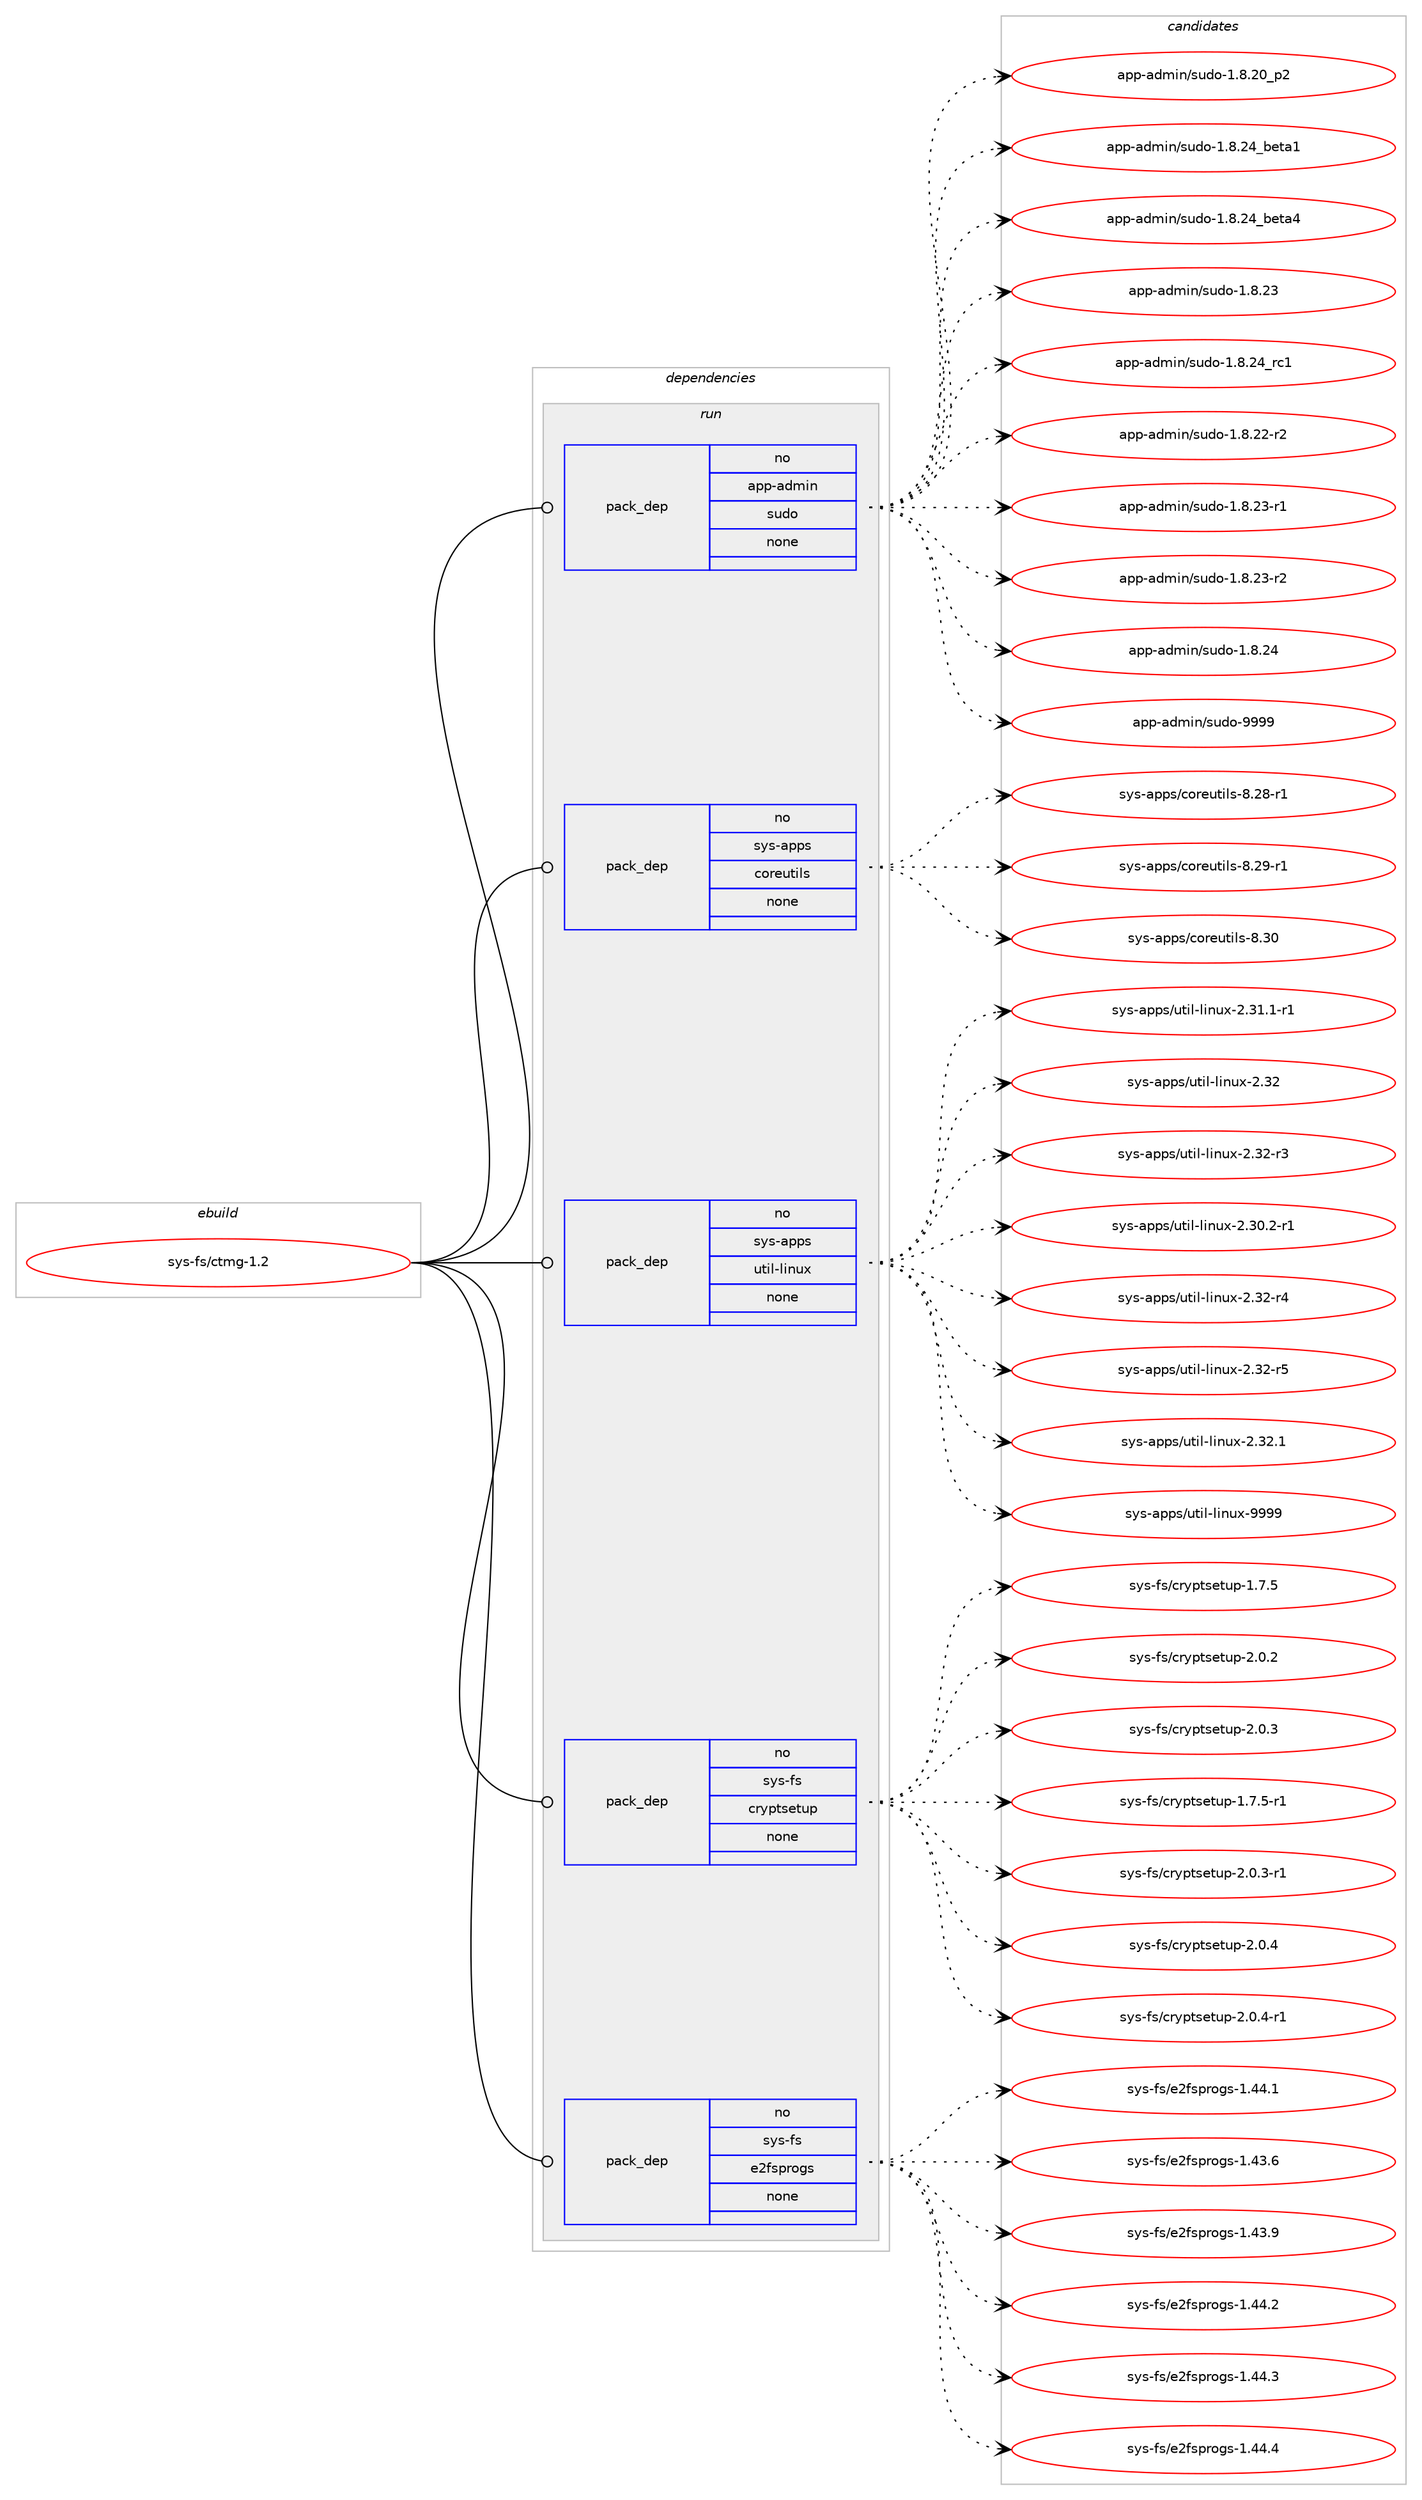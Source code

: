 digraph prolog {

# *************
# Graph options
# *************

newrank=true;
concentrate=true;
compound=true;
graph [rankdir=LR,fontname=Helvetica,fontsize=10,ranksep=1.5];#, ranksep=2.5, nodesep=0.2];
edge  [arrowhead=vee];
node  [fontname=Helvetica,fontsize=10];

# **********
# The ebuild
# **********

subgraph cluster_leftcol {
color=gray;
rank=same;
label=<<i>ebuild</i>>;
id [label="sys-fs/ctmg-1.2", color=red, width=4, href="../sys-fs/ctmg-1.2.svg"];
}

# ****************
# The dependencies
# ****************

subgraph cluster_midcol {
color=gray;
label=<<i>dependencies</i>>;
subgraph cluster_compile {
fillcolor="#eeeeee";
style=filled;
label=<<i>compile</i>>;
}
subgraph cluster_compileandrun {
fillcolor="#eeeeee";
style=filled;
label=<<i>compile and run</i>>;
}
subgraph cluster_run {
fillcolor="#eeeeee";
style=filled;
label=<<i>run</i>>;
subgraph pack433 {
dependency541 [label=<<TABLE BORDER="0" CELLBORDER="1" CELLSPACING="0" CELLPADDING="4" WIDTH="220"><TR><TD ROWSPAN="6" CELLPADDING="30">pack_dep</TD></TR><TR><TD WIDTH="110">no</TD></TR><TR><TD>app-admin</TD></TR><TR><TD>sudo</TD></TR><TR><TD>none</TD></TR><TR><TD></TD></TR></TABLE>>, shape=none, color=blue];
}
id:e -> dependency541:w [weight=20,style="solid",arrowhead="odot"];
subgraph pack434 {
dependency542 [label=<<TABLE BORDER="0" CELLBORDER="1" CELLSPACING="0" CELLPADDING="4" WIDTH="220"><TR><TD ROWSPAN="6" CELLPADDING="30">pack_dep</TD></TR><TR><TD WIDTH="110">no</TD></TR><TR><TD>sys-apps</TD></TR><TR><TD>coreutils</TD></TR><TR><TD>none</TD></TR><TR><TD></TD></TR></TABLE>>, shape=none, color=blue];
}
id:e -> dependency542:w [weight=20,style="solid",arrowhead="odot"];
subgraph pack435 {
dependency543 [label=<<TABLE BORDER="0" CELLBORDER="1" CELLSPACING="0" CELLPADDING="4" WIDTH="220"><TR><TD ROWSPAN="6" CELLPADDING="30">pack_dep</TD></TR><TR><TD WIDTH="110">no</TD></TR><TR><TD>sys-apps</TD></TR><TR><TD>util-linux</TD></TR><TR><TD>none</TD></TR><TR><TD></TD></TR></TABLE>>, shape=none, color=blue];
}
id:e -> dependency543:w [weight=20,style="solid",arrowhead="odot"];
subgraph pack436 {
dependency544 [label=<<TABLE BORDER="0" CELLBORDER="1" CELLSPACING="0" CELLPADDING="4" WIDTH="220"><TR><TD ROWSPAN="6" CELLPADDING="30">pack_dep</TD></TR><TR><TD WIDTH="110">no</TD></TR><TR><TD>sys-fs</TD></TR><TR><TD>cryptsetup</TD></TR><TR><TD>none</TD></TR><TR><TD></TD></TR></TABLE>>, shape=none, color=blue];
}
id:e -> dependency544:w [weight=20,style="solid",arrowhead="odot"];
subgraph pack437 {
dependency545 [label=<<TABLE BORDER="0" CELLBORDER="1" CELLSPACING="0" CELLPADDING="4" WIDTH="220"><TR><TD ROWSPAN="6" CELLPADDING="30">pack_dep</TD></TR><TR><TD WIDTH="110">no</TD></TR><TR><TD>sys-fs</TD></TR><TR><TD>e2fsprogs</TD></TR><TR><TD>none</TD></TR><TR><TD></TD></TR></TABLE>>, shape=none, color=blue];
}
id:e -> dependency545:w [weight=20,style="solid",arrowhead="odot"];
}
}

# **************
# The candidates
# **************

subgraph cluster_choices {
rank=same;
color=gray;
label=<<i>candidates</i>>;

subgraph choice433 {
color=black;
nodesep=1;
choice97112112459710010910511047115117100111454946564650489511250 [label="app-admin/sudo-1.8.20_p2", color=red, width=4,href="../app-admin/sudo-1.8.20_p2.svg"];
choice971121124597100109105110471151171001114549465646505295981011169749 [label="app-admin/sudo-1.8.24_beta1", color=red, width=4,href="../app-admin/sudo-1.8.24_beta1.svg"];
choice971121124597100109105110471151171001114549465646505295981011169752 [label="app-admin/sudo-1.8.24_beta4", color=red, width=4,href="../app-admin/sudo-1.8.24_beta4.svg"];
choice9711211245971001091051104711511710011145494656465051 [label="app-admin/sudo-1.8.23", color=red, width=4,href="../app-admin/sudo-1.8.23.svg"];
choice9711211245971001091051104711511710011145494656465052951149949 [label="app-admin/sudo-1.8.24_rc1", color=red, width=4,href="../app-admin/sudo-1.8.24_rc1.svg"];
choice97112112459710010910511047115117100111454946564650504511450 [label="app-admin/sudo-1.8.22-r2", color=red, width=4,href="../app-admin/sudo-1.8.22-r2.svg"];
choice97112112459710010910511047115117100111454946564650514511449 [label="app-admin/sudo-1.8.23-r1", color=red, width=4,href="../app-admin/sudo-1.8.23-r1.svg"];
choice97112112459710010910511047115117100111454946564650514511450 [label="app-admin/sudo-1.8.23-r2", color=red, width=4,href="../app-admin/sudo-1.8.23-r2.svg"];
choice9711211245971001091051104711511710011145494656465052 [label="app-admin/sudo-1.8.24", color=red, width=4,href="../app-admin/sudo-1.8.24.svg"];
choice971121124597100109105110471151171001114557575757 [label="app-admin/sudo-9999", color=red, width=4,href="../app-admin/sudo-9999.svg"];
dependency541:e -> choice97112112459710010910511047115117100111454946564650489511250:w [style=dotted,weight="100"];
dependency541:e -> choice971121124597100109105110471151171001114549465646505295981011169749:w [style=dotted,weight="100"];
dependency541:e -> choice971121124597100109105110471151171001114549465646505295981011169752:w [style=dotted,weight="100"];
dependency541:e -> choice9711211245971001091051104711511710011145494656465051:w [style=dotted,weight="100"];
dependency541:e -> choice9711211245971001091051104711511710011145494656465052951149949:w [style=dotted,weight="100"];
dependency541:e -> choice97112112459710010910511047115117100111454946564650504511450:w [style=dotted,weight="100"];
dependency541:e -> choice97112112459710010910511047115117100111454946564650514511449:w [style=dotted,weight="100"];
dependency541:e -> choice97112112459710010910511047115117100111454946564650514511450:w [style=dotted,weight="100"];
dependency541:e -> choice9711211245971001091051104711511710011145494656465052:w [style=dotted,weight="100"];
dependency541:e -> choice971121124597100109105110471151171001114557575757:w [style=dotted,weight="100"];
}
subgraph choice434 {
color=black;
nodesep=1;
choice1151211154597112112115479911111410111711610510811545564650564511449 [label="sys-apps/coreutils-8.28-r1", color=red, width=4,href="../sys-apps/coreutils-8.28-r1.svg"];
choice1151211154597112112115479911111410111711610510811545564650574511449 [label="sys-apps/coreutils-8.29-r1", color=red, width=4,href="../sys-apps/coreutils-8.29-r1.svg"];
choice115121115459711211211547991111141011171161051081154556465148 [label="sys-apps/coreutils-8.30", color=red, width=4,href="../sys-apps/coreutils-8.30.svg"];
dependency542:e -> choice1151211154597112112115479911111410111711610510811545564650564511449:w [style=dotted,weight="100"];
dependency542:e -> choice1151211154597112112115479911111410111711610510811545564650574511449:w [style=dotted,weight="100"];
dependency542:e -> choice115121115459711211211547991111141011171161051081154556465148:w [style=dotted,weight="100"];
}
subgraph choice435 {
color=black;
nodesep=1;
choice11512111545971121121154711711610510845108105110117120455046514946494511449 [label="sys-apps/util-linux-2.31.1-r1", color=red, width=4,href="../sys-apps/util-linux-2.31.1-r1.svg"];
choice115121115459711211211547117116105108451081051101171204550465150 [label="sys-apps/util-linux-2.32", color=red, width=4,href="../sys-apps/util-linux-2.32.svg"];
choice1151211154597112112115471171161051084510810511011712045504651504511451 [label="sys-apps/util-linux-2.32-r3", color=red, width=4,href="../sys-apps/util-linux-2.32-r3.svg"];
choice11512111545971121121154711711610510845108105110117120455046514846504511449 [label="sys-apps/util-linux-2.30.2-r1", color=red, width=4,href="../sys-apps/util-linux-2.30.2-r1.svg"];
choice1151211154597112112115471171161051084510810511011712045504651504511452 [label="sys-apps/util-linux-2.32-r4", color=red, width=4,href="../sys-apps/util-linux-2.32-r4.svg"];
choice1151211154597112112115471171161051084510810511011712045504651504511453 [label="sys-apps/util-linux-2.32-r5", color=red, width=4,href="../sys-apps/util-linux-2.32-r5.svg"];
choice1151211154597112112115471171161051084510810511011712045504651504649 [label="sys-apps/util-linux-2.32.1", color=red, width=4,href="../sys-apps/util-linux-2.32.1.svg"];
choice115121115459711211211547117116105108451081051101171204557575757 [label="sys-apps/util-linux-9999", color=red, width=4,href="../sys-apps/util-linux-9999.svg"];
dependency543:e -> choice11512111545971121121154711711610510845108105110117120455046514946494511449:w [style=dotted,weight="100"];
dependency543:e -> choice115121115459711211211547117116105108451081051101171204550465150:w [style=dotted,weight="100"];
dependency543:e -> choice1151211154597112112115471171161051084510810511011712045504651504511451:w [style=dotted,weight="100"];
dependency543:e -> choice11512111545971121121154711711610510845108105110117120455046514846504511449:w [style=dotted,weight="100"];
dependency543:e -> choice1151211154597112112115471171161051084510810511011712045504651504511452:w [style=dotted,weight="100"];
dependency543:e -> choice1151211154597112112115471171161051084510810511011712045504651504511453:w [style=dotted,weight="100"];
dependency543:e -> choice1151211154597112112115471171161051084510810511011712045504651504649:w [style=dotted,weight="100"];
dependency543:e -> choice115121115459711211211547117116105108451081051101171204557575757:w [style=dotted,weight="100"];
}
subgraph choice436 {
color=black;
nodesep=1;
choice115121115451021154799114121112116115101116117112454946554653 [label="sys-fs/cryptsetup-1.7.5", color=red, width=4,href="../sys-fs/cryptsetup-1.7.5.svg"];
choice115121115451021154799114121112116115101116117112455046484650 [label="sys-fs/cryptsetup-2.0.2", color=red, width=4,href="../sys-fs/cryptsetup-2.0.2.svg"];
choice115121115451021154799114121112116115101116117112455046484651 [label="sys-fs/cryptsetup-2.0.3", color=red, width=4,href="../sys-fs/cryptsetup-2.0.3.svg"];
choice1151211154510211547991141211121161151011161171124549465546534511449 [label="sys-fs/cryptsetup-1.7.5-r1", color=red, width=4,href="../sys-fs/cryptsetup-1.7.5-r1.svg"];
choice1151211154510211547991141211121161151011161171124550464846514511449 [label="sys-fs/cryptsetup-2.0.3-r1", color=red, width=4,href="../sys-fs/cryptsetup-2.0.3-r1.svg"];
choice115121115451021154799114121112116115101116117112455046484652 [label="sys-fs/cryptsetup-2.0.4", color=red, width=4,href="../sys-fs/cryptsetup-2.0.4.svg"];
choice1151211154510211547991141211121161151011161171124550464846524511449 [label="sys-fs/cryptsetup-2.0.4-r1", color=red, width=4,href="../sys-fs/cryptsetup-2.0.4-r1.svg"];
dependency544:e -> choice115121115451021154799114121112116115101116117112454946554653:w [style=dotted,weight="100"];
dependency544:e -> choice115121115451021154799114121112116115101116117112455046484650:w [style=dotted,weight="100"];
dependency544:e -> choice115121115451021154799114121112116115101116117112455046484651:w [style=dotted,weight="100"];
dependency544:e -> choice1151211154510211547991141211121161151011161171124549465546534511449:w [style=dotted,weight="100"];
dependency544:e -> choice1151211154510211547991141211121161151011161171124550464846514511449:w [style=dotted,weight="100"];
dependency544:e -> choice115121115451021154799114121112116115101116117112455046484652:w [style=dotted,weight="100"];
dependency544:e -> choice1151211154510211547991141211121161151011161171124550464846524511449:w [style=dotted,weight="100"];
}
subgraph choice437 {
color=black;
nodesep=1;
choice11512111545102115471015010211511211411110311545494652524649 [label="sys-fs/e2fsprogs-1.44.1", color=red, width=4,href="../sys-fs/e2fsprogs-1.44.1.svg"];
choice11512111545102115471015010211511211411110311545494652514654 [label="sys-fs/e2fsprogs-1.43.6", color=red, width=4,href="../sys-fs/e2fsprogs-1.43.6.svg"];
choice11512111545102115471015010211511211411110311545494652514657 [label="sys-fs/e2fsprogs-1.43.9", color=red, width=4,href="../sys-fs/e2fsprogs-1.43.9.svg"];
choice11512111545102115471015010211511211411110311545494652524650 [label="sys-fs/e2fsprogs-1.44.2", color=red, width=4,href="../sys-fs/e2fsprogs-1.44.2.svg"];
choice11512111545102115471015010211511211411110311545494652524651 [label="sys-fs/e2fsprogs-1.44.3", color=red, width=4,href="../sys-fs/e2fsprogs-1.44.3.svg"];
choice11512111545102115471015010211511211411110311545494652524652 [label="sys-fs/e2fsprogs-1.44.4", color=red, width=4,href="../sys-fs/e2fsprogs-1.44.4.svg"];
dependency545:e -> choice11512111545102115471015010211511211411110311545494652524649:w [style=dotted,weight="100"];
dependency545:e -> choice11512111545102115471015010211511211411110311545494652514654:w [style=dotted,weight="100"];
dependency545:e -> choice11512111545102115471015010211511211411110311545494652514657:w [style=dotted,weight="100"];
dependency545:e -> choice11512111545102115471015010211511211411110311545494652524650:w [style=dotted,weight="100"];
dependency545:e -> choice11512111545102115471015010211511211411110311545494652524651:w [style=dotted,weight="100"];
dependency545:e -> choice11512111545102115471015010211511211411110311545494652524652:w [style=dotted,weight="100"];
}
}

}
